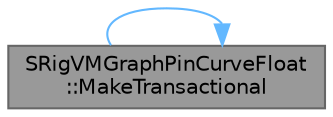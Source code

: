 digraph "SRigVMGraphPinCurveFloat::MakeTransactional"
{
 // INTERACTIVE_SVG=YES
 // LATEX_PDF_SIZE
  bgcolor="transparent";
  edge [fontname=Helvetica,fontsize=10,labelfontname=Helvetica,labelfontsize=10];
  node [fontname=Helvetica,fontsize=10,shape=box,height=0.2,width=0.4];
  rankdir="LR";
  Node1 [id="Node000001",label="SRigVMGraphPinCurveFloat\l::MakeTransactional",height=0.2,width=0.4,color="gray40", fillcolor="grey60", style="filled", fontcolor="black",tooltip="Called to make curve owner transactional."];
  Node1 -> Node1 [id="edge1_Node000001_Node000001",color="steelblue1",style="solid",tooltip=" "];
}
